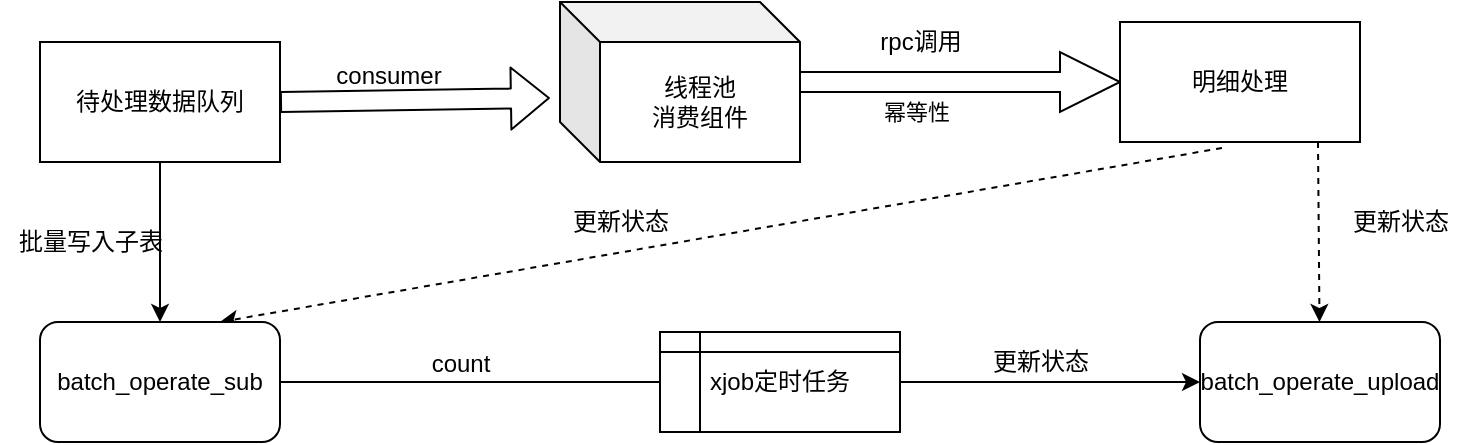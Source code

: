 <mxfile version="14.2.9" type="github">
  <diagram id="OsQwSTfgjwgmUfh8qZcy" name="Page-1">
    <mxGraphModel dx="1299" dy="554" grid="1" gridSize="10" guides="1" tooltips="1" connect="1" arrows="1" fold="1" page="1" pageScale="1" pageWidth="3300" pageHeight="4681" math="0" shadow="0">
      <root>
        <mxCell id="0" />
        <mxCell id="1" parent="0" />
        <mxCell id="lKYgcUdoKEOF4ZyC4noD-17" style="rounded=0;orthogonalLoop=1;jettySize=auto;html=1;exitX=0.5;exitY=1;exitDx=0;exitDy=0;" parent="1" source="lKYgcUdoKEOF4ZyC4noD-2" target="lKYgcUdoKEOF4ZyC4noD-8" edge="1">
          <mxGeometry relative="1" as="geometry" />
        </mxCell>
        <mxCell id="lKYgcUdoKEOF4ZyC4noD-2" value="待处理数据队列" style="rounded=0;whiteSpace=wrap;html=1;" parent="1" vertex="1">
          <mxGeometry x="220" y="190" width="120" height="60" as="geometry" />
        </mxCell>
        <mxCell id="lKYgcUdoKEOF4ZyC4noD-19" style="edgeStyle=none;rounded=0;orthogonalLoop=1;jettySize=auto;html=1;exitX=0.425;exitY=1.05;exitDx=0;exitDy=0;exitPerimeter=0;entryX=0.75;entryY=0;entryDx=0;entryDy=0;dashed=1;" parent="1" source="lKYgcUdoKEOF4ZyC4noD-24" target="lKYgcUdoKEOF4ZyC4noD-8" edge="1">
          <mxGeometry relative="1" as="geometry" />
        </mxCell>
        <mxCell id="lKYgcUdoKEOF4ZyC4noD-21" style="edgeStyle=none;rounded=0;orthogonalLoop=1;jettySize=auto;html=1;exitX=0.825;exitY=1;exitDx=0;exitDy=0;exitPerimeter=0;dashed=1;" parent="1" source="lKYgcUdoKEOF4ZyC4noD-24" target="lKYgcUdoKEOF4ZyC4noD-7" edge="1">
          <mxGeometry relative="1" as="geometry" />
        </mxCell>
        <mxCell id="lKYgcUdoKEOF4ZyC4noD-23" style="edgeStyle=none;rounded=0;orthogonalLoop=1;jettySize=auto;html=1;shape=arrow;" parent="1" source="lKYgcUdoKEOF4ZyC4noD-4" edge="1">
          <mxGeometry relative="1" as="geometry">
            <mxPoint x="760" y="210" as="targetPoint" />
          </mxGeometry>
        </mxCell>
        <mxCell id="lKYgcUdoKEOF4ZyC4noD-26" value="幂等性" style="edgeLabel;html=1;align=center;verticalAlign=middle;resizable=0;points=[];" parent="lKYgcUdoKEOF4ZyC4noD-23" vertex="1" connectable="0">
          <mxGeometry x="-0.287" y="-9" relative="1" as="geometry">
            <mxPoint x="1" y="6" as="offset" />
          </mxGeometry>
        </mxCell>
        <mxCell id="lKYgcUdoKEOF4ZyC4noD-4" value="线程池&lt;br&gt;消费组件&lt;br&gt;" style="shape=cube;whiteSpace=wrap;html=1;boundedLbl=1;backgroundOutline=1;darkOpacity=0.05;darkOpacity2=0.1;" parent="1" vertex="1">
          <mxGeometry x="480" y="170" width="120" height="80" as="geometry" />
        </mxCell>
        <mxCell id="lKYgcUdoKEOF4ZyC4noD-7" value="batch_operate_upload" style="rounded=1;whiteSpace=wrap;html=1;" parent="1" vertex="1">
          <mxGeometry x="800" y="330" width="120" height="60" as="geometry" />
        </mxCell>
        <mxCell id="lKYgcUdoKEOF4ZyC4noD-8" value="batch_operate_sub" style="rounded=1;whiteSpace=wrap;html=1;" parent="1" vertex="1">
          <mxGeometry x="220" y="330" width="120" height="60" as="geometry" />
        </mxCell>
        <mxCell id="lKYgcUdoKEOF4ZyC4noD-9" value="" style="shape=flexArrow;endArrow=classic;html=1;exitX=1;exitY=0.5;exitDx=0;exitDy=0;entryX=-0.042;entryY=0.6;entryDx=0;entryDy=0;entryPerimeter=0;" parent="1" source="lKYgcUdoKEOF4ZyC4noD-2" target="lKYgcUdoKEOF4ZyC4noD-4" edge="1">
          <mxGeometry width="50" height="50" relative="1" as="geometry">
            <mxPoint x="510" y="260" as="sourcePoint" />
            <mxPoint x="460" y="220" as="targetPoint" />
          </mxGeometry>
        </mxCell>
        <mxCell id="lKYgcUdoKEOF4ZyC4noD-18" value="批量写入子表" style="text;html=1;align=center;verticalAlign=middle;resizable=0;points=[];autosize=1;" parent="1" vertex="1">
          <mxGeometry x="200" y="280" width="90" height="20" as="geometry" />
        </mxCell>
        <mxCell id="lKYgcUdoKEOF4ZyC4noD-20" value="更新状态" style="text;html=1;align=center;verticalAlign=middle;resizable=0;points=[];autosize=1;" parent="1" vertex="1">
          <mxGeometry x="480" y="270" width="60" height="20" as="geometry" />
        </mxCell>
        <mxCell id="lKYgcUdoKEOF4ZyC4noD-22" value="更新状态" style="text;html=1;align=center;verticalAlign=middle;resizable=0;points=[];autosize=1;" parent="1" vertex="1">
          <mxGeometry x="870" y="270" width="60" height="20" as="geometry" />
        </mxCell>
        <mxCell id="lKYgcUdoKEOF4ZyC4noD-24" value="明细处理" style="rounded=0;whiteSpace=wrap;html=1;" parent="1" vertex="1">
          <mxGeometry x="760" y="180" width="120" height="60" as="geometry" />
        </mxCell>
        <mxCell id="lKYgcUdoKEOF4ZyC4noD-25" value="rpc调用" style="text;html=1;align=center;verticalAlign=middle;resizable=0;points=[];autosize=1;" parent="1" vertex="1">
          <mxGeometry x="630" y="180" width="60" height="20" as="geometry" />
        </mxCell>
        <mxCell id="6Nk5s_b08KMxSKp2NLCU-2" value="consumer" style="text;html=1;align=center;verticalAlign=middle;resizable=0;points=[];autosize=1;" vertex="1" parent="1">
          <mxGeometry x="359" y="197" width="70" height="20" as="geometry" />
        </mxCell>
        <mxCell id="6Nk5s_b08KMxSKp2NLCU-3" value="xjob定时任务" style="shape=internalStorage;whiteSpace=wrap;html=1;backgroundOutline=1;dx=20;dy=10;" vertex="1" parent="1">
          <mxGeometry x="530" y="335" width="120" height="50" as="geometry" />
        </mxCell>
        <mxCell id="6Nk5s_b08KMxSKp2NLCU-4" value="" style="endArrow=classic;html=1;exitX=1;exitY=0.5;exitDx=0;exitDy=0;entryX=0;entryY=0.5;entryDx=0;entryDy=0;" edge="1" parent="1" source="6Nk5s_b08KMxSKp2NLCU-3" target="lKYgcUdoKEOF4ZyC4noD-7">
          <mxGeometry width="50" height="50" relative="1" as="geometry">
            <mxPoint x="620" y="440" as="sourcePoint" />
            <mxPoint x="670" y="390" as="targetPoint" />
          </mxGeometry>
        </mxCell>
        <mxCell id="6Nk5s_b08KMxSKp2NLCU-5" value="" style="endArrow=none;html=1;exitX=1;exitY=0.5;exitDx=0;exitDy=0;entryX=0;entryY=0.5;entryDx=0;entryDy=0;" edge="1" parent="1" source="lKYgcUdoKEOF4ZyC4noD-8" target="6Nk5s_b08KMxSKp2NLCU-3">
          <mxGeometry width="50" height="50" relative="1" as="geometry">
            <mxPoint x="350" y="440" as="sourcePoint" />
            <mxPoint x="400" y="390" as="targetPoint" />
          </mxGeometry>
        </mxCell>
        <mxCell id="6Nk5s_b08KMxSKp2NLCU-6" value="count" style="text;html=1;align=center;verticalAlign=middle;resizable=0;points=[];autosize=1;" vertex="1" parent="1">
          <mxGeometry x="410" y="341" width="40" height="20" as="geometry" />
        </mxCell>
        <mxCell id="6Nk5s_b08KMxSKp2NLCU-7" value="更新状态" style="text;html=1;align=center;verticalAlign=middle;resizable=0;points=[];autosize=1;" vertex="1" parent="1">
          <mxGeometry x="690" y="340" width="60" height="20" as="geometry" />
        </mxCell>
      </root>
    </mxGraphModel>
  </diagram>
</mxfile>
